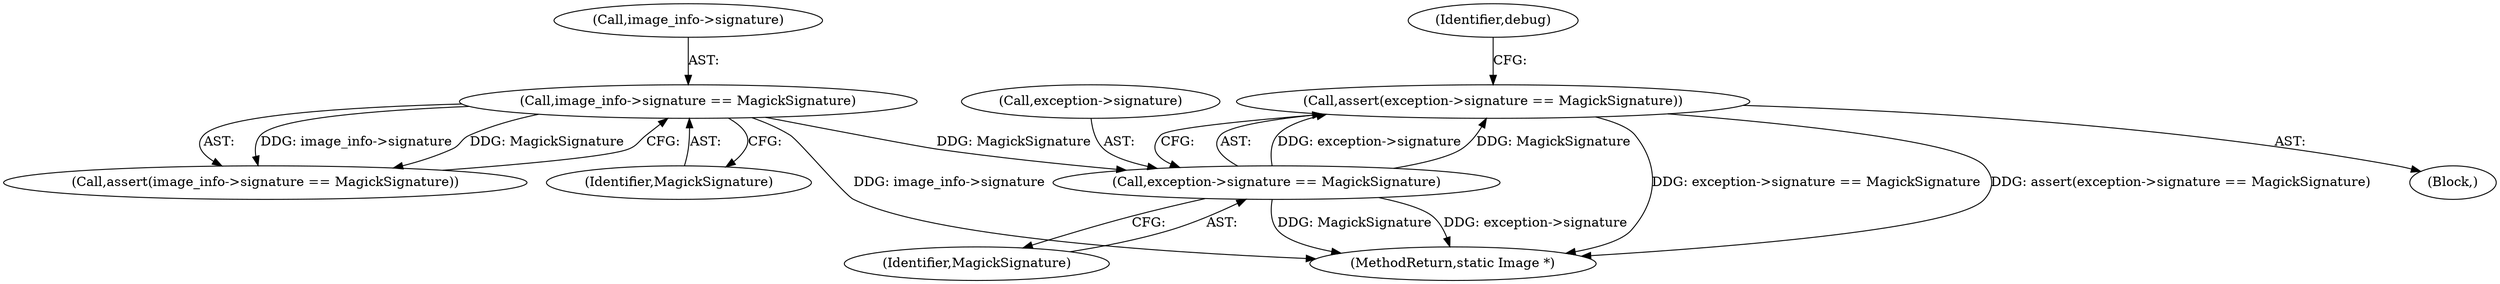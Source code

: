 digraph "0_ImageMagick_58cf5bf4fade82e3b510e8f3463a967278a3e410@API" {
"1000161" [label="(Call,assert(exception->signature == MagickSignature))"];
"1000162" [label="(Call,exception->signature == MagickSignature)"];
"1000135" [label="(Call,image_info->signature == MagickSignature)"];
"1000161" [label="(Call,assert(exception->signature == MagickSignature))"];
"1000135" [label="(Call,image_info->signature == MagickSignature)"];
"1000134" [label="(Call,assert(image_info->signature == MagickSignature))"];
"1000162" [label="(Call,exception->signature == MagickSignature)"];
"1000166" [label="(Identifier,MagickSignature)"];
"1001853" [label="(MethodReturn,static Image *)"];
"1000110" [label="(Block,)"];
"1000168" [label="(Identifier,debug)"];
"1000163" [label="(Call,exception->signature)"];
"1000139" [label="(Identifier,MagickSignature)"];
"1000136" [label="(Call,image_info->signature)"];
"1000161" -> "1000110"  [label="AST: "];
"1000161" -> "1000162"  [label="CFG: "];
"1000162" -> "1000161"  [label="AST: "];
"1000168" -> "1000161"  [label="CFG: "];
"1000161" -> "1001853"  [label="DDG: exception->signature == MagickSignature"];
"1000161" -> "1001853"  [label="DDG: assert(exception->signature == MagickSignature)"];
"1000162" -> "1000161"  [label="DDG: exception->signature"];
"1000162" -> "1000161"  [label="DDG: MagickSignature"];
"1000162" -> "1000166"  [label="CFG: "];
"1000163" -> "1000162"  [label="AST: "];
"1000166" -> "1000162"  [label="AST: "];
"1000162" -> "1001853"  [label="DDG: MagickSignature"];
"1000162" -> "1001853"  [label="DDG: exception->signature"];
"1000135" -> "1000162"  [label="DDG: MagickSignature"];
"1000135" -> "1000134"  [label="AST: "];
"1000135" -> "1000139"  [label="CFG: "];
"1000136" -> "1000135"  [label="AST: "];
"1000139" -> "1000135"  [label="AST: "];
"1000134" -> "1000135"  [label="CFG: "];
"1000135" -> "1001853"  [label="DDG: image_info->signature"];
"1000135" -> "1000134"  [label="DDG: image_info->signature"];
"1000135" -> "1000134"  [label="DDG: MagickSignature"];
}
